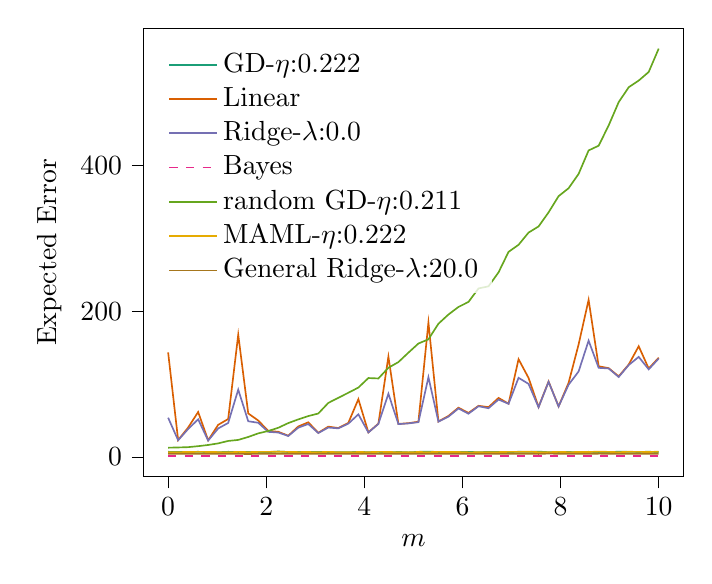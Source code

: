 % This file was created with tikzplotlib v0.10.1.
\begin{tikzpicture}

\definecolor{chocolate217952}{RGB}{217,95,2}
\definecolor{darkcyan27158119}{RGB}{27,158,119}
\definecolor{darkgoldenrod16611829}{RGB}{166,118,29}
\definecolor{darkgray176}{RGB}{176,176,176}
\definecolor{deeppink23141138}{RGB}{231,41,138}
\definecolor{lightslategray117112179}{RGB}{117,112,179}
\definecolor{olivedrab10216630}{RGB}{102,166,30}
\definecolor{orange2301712}{RGB}{230,171,2}

\begin{axis}[
legend cell align={left},
legend style={
  fill opacity=0.8,
  draw opacity=1,
  text opacity=1,
  at={(0.03,0.97)},
  anchor=north west,
  draw=none
},
tick align=outside,
tick pos=left,
x grid style={darkgray176},
xlabel={\(\displaystyle m\)},
xmin=-0.5, xmax=10.5,
xtick style={color=black},
y grid style={darkgray176},
ylabel={Expected Error},
ymin=-26.952, ymax=587.977,
ytick style={color=black}
]
\addplot [semithick, darkcyan27158119]
table {%
0 6.977
0.204 6.617
0.408 6.767
0.612 6.967
0.816 6.658
1.02 6.388
1.224 6.964
1.429 6.645
1.633 6.755
1.837 6.042
2.041 6.489
2.245 7.388
2.449 6.703
2.653 6.749
2.857 6.539
3.061 6.884
3.265 6.524
3.469 6.563
3.673 6.407
3.878 6.87
4.082 6.444
4.286 6.889
4.49 6.027
4.694 6.797
4.898 6.207
5.102 6.914
5.306 7.202
5.51 6.699
5.714 6.727
5.918 6.838
6.122 6.682
6.327 6.538
6.531 6.669
6.735 6.89
6.939 6.608
7.143 6.983
7.347 6.853
7.551 7.273
7.755 6.422
7.959 6.508
8.163 6.671
8.367 6.405
8.571 6.953
8.776 6.633
8.98 6.255
9.184 7.236
9.388 6.912
9.592 6.781
9.796 7.032
10 6.618
};
\addlegendentry{GD-$\eta$:0.222}
\addplot [semithick, chocolate217952]
table {%
0 143.38
0.204 23.11
0.408 40.271
0.612 61.559
0.816 22.735
1.02 43.961
1.224 51.944
1.429 167.66
1.633 59.635
1.837 49.86
2.041 35.649
2.245 34.43
2.449 29.05
2.653 41.757
2.857 47.46
3.061 33.08
3.265 41.503
3.469 39.582
3.673 46.634
3.878 79.181
4.082 33.617
4.286 45.65
4.49 137.502
4.694 45.194
4.898 46.234
5.102 48.245
5.306 184.348
5.51 48.615
5.714 56.177
5.918 67.489
6.122 60.298
6.327 70.065
6.531 68.246
6.735 80.874
6.939 72.996
7.143 133.971
7.347 108.324
7.551 68.487
7.755 103.419
7.959 69.247
8.163 101.596
8.367 154.21
8.571 215.403
8.776 124.303
8.98 121.717
9.184 110.473
9.388 126.64
9.592 151.746
9.796 121.217
10 136.068
};
\addlegendentry{Linear}
\addplot [semithick, lightslategray117112179]
table {%
0 53.755
0.204 22.842
0.408 38.217
0.612 51.564
0.816 22.417
1.02 38.995
1.224 46.571
1.429 92.243
1.633 48.877
1.837 46.814
2.041 34.339
2.245 33.428
2.449 28.677
2.653 40.102
2.857 45.091
3.061 32.716
3.265 40.235
3.469 39.154
3.673 45.573
3.878 58.397
4.082 33.508
4.286 45.187
4.49 86.653
4.694 44.959
4.898 45.944
5.102 47.648
5.306 109.331
5.51 48.342
5.714 55.206
5.918 66.46
6.122 59.206
6.327 69.501
6.531 66.766
6.735 78.66
6.939 72.802
7.143 108.478
7.347 100.144
7.551 68.073
7.755 102.981
7.959 69.168
8.163 99.039
8.367 117.169
8.571 159.435
8.776 122.133
8.98 121.291
9.184 109.592
9.388 125.938
9.592 137.178
9.796 120.071
10 134.902
};
\addlegendentry{Ridge-$\lambda$:0.0}
\addplot [semithick, deeppink23141138, dashed]
table {%
0 1.0
0.204 1.0
0.408 1.0
0.612 1.0
0.816 1.0
1.02 1.0
1.224 1.0
1.429 1.0
1.633 1.0
1.837 1.0
2.041 1.0
2.245 1.0
2.449 1.0
2.653 1.0
2.857 1.0
3.061 1.0
3.265 1.0
3.469 1.0
3.673 1.0
3.878 1.0
4.082 1.0
4.286 1.0
4.49 1.0
4.694 1.0
4.898 1.0
5.102 1.0
5.306 1.0
5.51 1.0
5.714 1.0
5.918 1.0
6.122 1.0
6.327 1.0
6.531 1.0
6.735 1.0
6.939 1.0
7.143 1.0
7.347 1.0
7.551 1.0
7.755 1.0
7.959 1.0
8.163 1.0
8.367 1.0
8.571 1.0
8.776 1.0
8.98 1.0
9.184 1.0
9.388 1.0
9.592 1.0
9.796 1.0
10 1.0
};
\addlegendentry{Bayes}
\addplot [semithick, olivedrab10216630]
table {%
0 12.621
0.204 12.934
0.408 13.37
0.612 14.707
0.816 16.351
1.02 18.528
1.224 21.874
1.429 23.284
1.633 27.33
1.837 32.268
2.041 35.53
2.245 39.928
2.449 46.381
2.653 51.435
2.857 56.016
3.061 59.49
3.265 74.02
3.469 81.045
3.673 87.943
3.878 95.106
4.082 108.15
4.286 107.58
4.49 122.237
4.694 130.037
4.898 142.992
5.102 155.491
5.306 161.307
5.51 182.683
5.714 195.281
5.918 205.644
6.122 212.537
6.327 231.049
6.531 233.967
6.735 253.103
6.939 281.215
7.143 290.895
7.347 307.666
7.551 316.084
7.755 335.393
7.959 357.613
8.163 368.508
8.367 388.136
8.571 420.326
8.776 426.861
8.98 454.669
9.184 486.558
9.388 506.963
9.592 516.158
9.796 527.953
10 560.026
};
\addlegendentry{random GD-$\eta$:0.211}
\addplot [semithick, orange2301712]
table {%
0 6.253
0.204 6.584
0.408 6.622
0.612 6.931
0.816 6.767
1.02 6.575
1.224 6.31
1.429 6.85
1.633 6.511
1.837 6.831
2.041 6.875
2.245 7.158
2.449 6.817
2.653 6.578
2.857 6.665
3.061 6.407
3.265 6.896
3.469 6.382
3.673 6.273
3.878 6.698
4.082 6.511
4.286 6.872
4.49 6.758
4.694 6.378
4.898 6.391
5.102 6.666
5.306 6.51
5.51 6.838
5.714 6.725
5.918 6.688
6.122 6.232
6.327 6.287
6.531 6.294
6.735 6.577
6.939 6.871
7.143 6.852
7.347 7.143
7.551 6.509
7.755 6.457
7.959 6.854
8.163 6.518
8.367 6.669
8.571 6.714
8.776 7.188
8.98 6.88
9.184 6.442
9.388 6.97
9.592 6.909
9.796 6.676
10 7.189
};
\addlegendentry{MAML-$\eta$:0.222}
\addplot [semithick, darkgoldenrod16611829]
table {%
0 4.303
0.204 4.206
0.408 4.306
0.612 4.165
0.816 4.219
1.02 4.351
1.224 4.214
1.429 4.146
1.633 4.021
1.837 4.188
2.041 4.215
2.245 4.279
2.449 4.233
2.653 4.302
2.857 4.086
3.061 4.219
3.265 4.352
3.469 4.34
3.673 4.303
3.878 4.265
4.082 4.246
4.286 4.117
4.49 4.35
4.694 4.286
4.898 4.277
5.102 4.394
5.306 4.246
5.51 4.41
5.714 4.31
5.918 4.305
6.122 4.39
6.327 4.2
6.531 4.296
6.735 4.255
6.939 4.368
7.143 4.333
7.347 4.406
7.551 4.063
7.755 4.563
7.959 4.267
8.163 4.263
8.367 4.328
8.571 4.212
8.776 4.428
8.98 4.387
9.184 4.178
9.388 4.261
9.592 4.217
9.796 4.334
10 4.283
};
\addlegendentry{General Ridge-$\lambda$:20.0}
\end{axis}

\end{tikzpicture}

